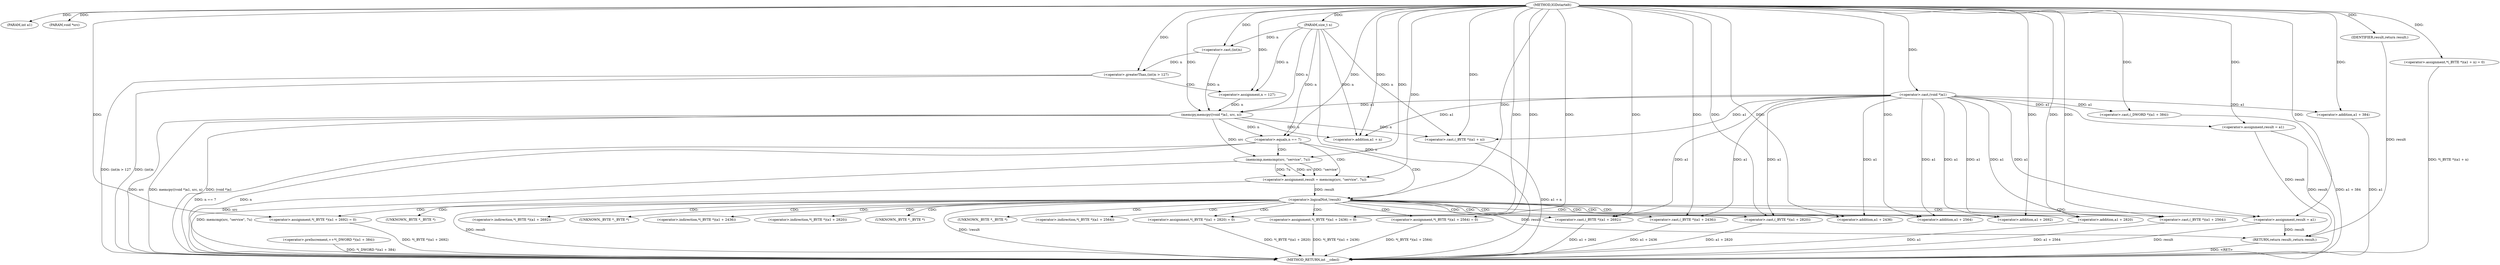 digraph IGDstartelt {  
"1000102" [label = "(METHOD,IGDstartelt)" ]
"1000193" [label = "(METHOD_RETURN,int __cdecl)" ]
"1000103" [label = "(PARAM,int a1)" ]
"1000104" [label = "(PARAM,void *src)" ]
"1000105" [label = "(PARAM,size_t n)" ]
"1000109" [label = "(<operator>.greaterThan,(int)n > 127)" ]
"1000110" [label = "(<operator>.cast,(int)n)" ]
"1000114" [label = "(<operator>.assignment,n = 127)" ]
"1000117" [label = "(memcpy,memcpy((void *)a1, src, n))" ]
"1000118" [label = "(<operator>.cast,(void *)a1)" ]
"1000123" [label = "(<operator>.assignment,*(_BYTE *)(a1 + n) = 0)" ]
"1000125" [label = "(<operator>.cast,(_BYTE *)(a1 + n))" ]
"1000127" [label = "(<operator>.addition,a1 + n)" ]
"1000131" [label = "(<operator>.assignment,result = a1)" ]
"1000134" [label = "(<operator>.preIncrement,++*(_DWORD *)(a1 + 384))" ]
"1000136" [label = "(<operator>.cast,(_DWORD *)(a1 + 384))" ]
"1000138" [label = "(<operator>.addition,a1 + 384)" ]
"1000142" [label = "(<operator>.equals,n == 7)" ]
"1000146" [label = "(<operator>.assignment,result = memcmp(src, \"service\", 7u))" ]
"1000148" [label = "(memcmp,memcmp(src, \"service\", 7u))" ]
"1000153" [label = "(<operator>.logicalNot,!result)" ]
"1000156" [label = "(<operator>.assignment,*(_BYTE *)(a1 + 2436) = 0)" ]
"1000158" [label = "(<operator>.cast,(_BYTE *)(a1 + 2436))" ]
"1000160" [label = "(<operator>.addition,a1 + 2436)" ]
"1000164" [label = "(<operator>.assignment,*(_BYTE *)(a1 + 2564) = 0)" ]
"1000166" [label = "(<operator>.cast,(_BYTE *)(a1 + 2564))" ]
"1000168" [label = "(<operator>.addition,a1 + 2564)" ]
"1000172" [label = "(<operator>.assignment,*(_BYTE *)(a1 + 2692) = 0)" ]
"1000174" [label = "(<operator>.cast,(_BYTE *)(a1 + 2692))" ]
"1000176" [label = "(<operator>.addition,a1 + 2692)" ]
"1000180" [label = "(<operator>.assignment,result = a1)" ]
"1000183" [label = "(<operator>.assignment,*(_BYTE *)(a1 + 2820) = 0)" ]
"1000185" [label = "(<operator>.cast,(_BYTE *)(a1 + 2820))" ]
"1000187" [label = "(<operator>.addition,a1 + 2820)" ]
"1000191" [label = "(RETURN,return result;,return result;)" ]
"1000192" [label = "(IDENTIFIER,result,return result;)" ]
"1000157" [label = "(<operator>.indirection,*(_BYTE *)(a1 + 2436))" ]
"1000159" [label = "(UNKNOWN,_BYTE *,_BYTE *)" ]
"1000165" [label = "(<operator>.indirection,*(_BYTE *)(a1 + 2564))" ]
"1000167" [label = "(UNKNOWN,_BYTE *,_BYTE *)" ]
"1000173" [label = "(<operator>.indirection,*(_BYTE *)(a1 + 2692))" ]
"1000175" [label = "(UNKNOWN,_BYTE *,_BYTE *)" ]
"1000184" [label = "(<operator>.indirection,*(_BYTE *)(a1 + 2820))" ]
"1000186" [label = "(UNKNOWN,_BYTE *,_BYTE *)" ]
  "1000191" -> "1000193"  [ label = "DDG: <RET>"] 
  "1000156" -> "1000193"  [ label = "DDG: *(_BYTE *)(a1 + 2436)"] 
  "1000117" -> "1000193"  [ label = "DDG: src"] 
  "1000146" -> "1000193"  [ label = "DDG: memcmp(src, \"service\", 7u)"] 
  "1000136" -> "1000193"  [ label = "DDG: a1 + 384"] 
  "1000187" -> "1000193"  [ label = "DDG: a1"] 
  "1000174" -> "1000193"  [ label = "DDG: a1 + 2692"] 
  "1000172" -> "1000193"  [ label = "DDG: *(_BYTE *)(a1 + 2692)"] 
  "1000158" -> "1000193"  [ label = "DDG: a1 + 2436"] 
  "1000180" -> "1000193"  [ label = "DDG: result"] 
  "1000142" -> "1000193"  [ label = "DDG: n"] 
  "1000117" -> "1000193"  [ label = "DDG: memcpy((void *)a1, src, n)"] 
  "1000125" -> "1000193"  [ label = "DDG: a1 + n"] 
  "1000138" -> "1000193"  [ label = "DDG: a1"] 
  "1000109" -> "1000193"  [ label = "DDG: (int)n > 127"] 
  "1000123" -> "1000193"  [ label = "DDG: *(_BYTE *)(a1 + n)"] 
  "1000117" -> "1000193"  [ label = "DDG: (void *)a1"] 
  "1000142" -> "1000193"  [ label = "DDG: n == 7"] 
  "1000105" -> "1000193"  [ label = "DDG: n"] 
  "1000183" -> "1000193"  [ label = "DDG: *(_BYTE *)(a1 + 2820)"] 
  "1000153" -> "1000193"  [ label = "DDG: !result"] 
  "1000109" -> "1000193"  [ label = "DDG: (int)n"] 
  "1000148" -> "1000193"  [ label = "DDG: src"] 
  "1000134" -> "1000193"  [ label = "DDG: *(_DWORD *)(a1 + 384)"] 
  "1000185" -> "1000193"  [ label = "DDG: a1 + 2820"] 
  "1000153" -> "1000193"  [ label = "DDG: result"] 
  "1000166" -> "1000193"  [ label = "DDG: a1 + 2564"] 
  "1000164" -> "1000193"  [ label = "DDG: *(_BYTE *)(a1 + 2564)"] 
  "1000131" -> "1000193"  [ label = "DDG: result"] 
  "1000102" -> "1000103"  [ label = "DDG: "] 
  "1000102" -> "1000104"  [ label = "DDG: "] 
  "1000102" -> "1000105"  [ label = "DDG: "] 
  "1000110" -> "1000109"  [ label = "DDG: n"] 
  "1000105" -> "1000110"  [ label = "DDG: n"] 
  "1000102" -> "1000110"  [ label = "DDG: "] 
  "1000102" -> "1000109"  [ label = "DDG: "] 
  "1000102" -> "1000114"  [ label = "DDG: "] 
  "1000105" -> "1000114"  [ label = "DDG: n"] 
  "1000118" -> "1000117"  [ label = "DDG: a1"] 
  "1000102" -> "1000118"  [ label = "DDG: "] 
  "1000102" -> "1000117"  [ label = "DDG: "] 
  "1000114" -> "1000117"  [ label = "DDG: n"] 
  "1000110" -> "1000117"  [ label = "DDG: n"] 
  "1000105" -> "1000117"  [ label = "DDG: n"] 
  "1000102" -> "1000123"  [ label = "DDG: "] 
  "1000118" -> "1000125"  [ label = "DDG: a1"] 
  "1000102" -> "1000125"  [ label = "DDG: "] 
  "1000117" -> "1000125"  [ label = "DDG: n"] 
  "1000105" -> "1000125"  [ label = "DDG: n"] 
  "1000118" -> "1000127"  [ label = "DDG: a1"] 
  "1000102" -> "1000127"  [ label = "DDG: "] 
  "1000117" -> "1000127"  [ label = "DDG: n"] 
  "1000105" -> "1000127"  [ label = "DDG: n"] 
  "1000102" -> "1000131"  [ label = "DDG: "] 
  "1000118" -> "1000131"  [ label = "DDG: a1"] 
  "1000102" -> "1000136"  [ label = "DDG: "] 
  "1000118" -> "1000136"  [ label = "DDG: a1"] 
  "1000102" -> "1000138"  [ label = "DDG: "] 
  "1000118" -> "1000138"  [ label = "DDG: a1"] 
  "1000105" -> "1000142"  [ label = "DDG: n"] 
  "1000102" -> "1000142"  [ label = "DDG: "] 
  "1000117" -> "1000142"  [ label = "DDG: n"] 
  "1000148" -> "1000146"  [ label = "DDG: src"] 
  "1000148" -> "1000146"  [ label = "DDG: \"service\""] 
  "1000148" -> "1000146"  [ label = "DDG: 7u"] 
  "1000102" -> "1000146"  [ label = "DDG: "] 
  "1000117" -> "1000148"  [ label = "DDG: src"] 
  "1000102" -> "1000148"  [ label = "DDG: "] 
  "1000146" -> "1000153"  [ label = "DDG: result"] 
  "1000102" -> "1000153"  [ label = "DDG: "] 
  "1000102" -> "1000156"  [ label = "DDG: "] 
  "1000102" -> "1000158"  [ label = "DDG: "] 
  "1000118" -> "1000158"  [ label = "DDG: a1"] 
  "1000102" -> "1000160"  [ label = "DDG: "] 
  "1000118" -> "1000160"  [ label = "DDG: a1"] 
  "1000102" -> "1000164"  [ label = "DDG: "] 
  "1000102" -> "1000166"  [ label = "DDG: "] 
  "1000118" -> "1000166"  [ label = "DDG: a1"] 
  "1000102" -> "1000168"  [ label = "DDG: "] 
  "1000118" -> "1000168"  [ label = "DDG: a1"] 
  "1000102" -> "1000172"  [ label = "DDG: "] 
  "1000102" -> "1000174"  [ label = "DDG: "] 
  "1000118" -> "1000174"  [ label = "DDG: a1"] 
  "1000102" -> "1000176"  [ label = "DDG: "] 
  "1000118" -> "1000176"  [ label = "DDG: a1"] 
  "1000102" -> "1000180"  [ label = "DDG: "] 
  "1000118" -> "1000180"  [ label = "DDG: a1"] 
  "1000102" -> "1000183"  [ label = "DDG: "] 
  "1000102" -> "1000185"  [ label = "DDG: "] 
  "1000118" -> "1000185"  [ label = "DDG: a1"] 
  "1000102" -> "1000187"  [ label = "DDG: "] 
  "1000118" -> "1000187"  [ label = "DDG: a1"] 
  "1000192" -> "1000191"  [ label = "DDG: result"] 
  "1000180" -> "1000191"  [ label = "DDG: result"] 
  "1000153" -> "1000191"  [ label = "DDG: result"] 
  "1000131" -> "1000191"  [ label = "DDG: result"] 
  "1000102" -> "1000192"  [ label = "DDG: "] 
  "1000109" -> "1000114"  [ label = "CDG: "] 
  "1000142" -> "1000153"  [ label = "CDG: "] 
  "1000142" -> "1000148"  [ label = "CDG: "] 
  "1000142" -> "1000146"  [ label = "CDG: "] 
  "1000153" -> "1000176"  [ label = "CDG: "] 
  "1000153" -> "1000175"  [ label = "CDG: "] 
  "1000153" -> "1000174"  [ label = "CDG: "] 
  "1000153" -> "1000173"  [ label = "CDG: "] 
  "1000153" -> "1000172"  [ label = "CDG: "] 
  "1000153" -> "1000168"  [ label = "CDG: "] 
  "1000153" -> "1000167"  [ label = "CDG: "] 
  "1000153" -> "1000166"  [ label = "CDG: "] 
  "1000153" -> "1000165"  [ label = "CDG: "] 
  "1000153" -> "1000164"  [ label = "CDG: "] 
  "1000153" -> "1000187"  [ label = "CDG: "] 
  "1000153" -> "1000186"  [ label = "CDG: "] 
  "1000153" -> "1000185"  [ label = "CDG: "] 
  "1000153" -> "1000184"  [ label = "CDG: "] 
  "1000153" -> "1000183"  [ label = "CDG: "] 
  "1000153" -> "1000180"  [ label = "CDG: "] 
  "1000153" -> "1000160"  [ label = "CDG: "] 
  "1000153" -> "1000159"  [ label = "CDG: "] 
  "1000153" -> "1000158"  [ label = "CDG: "] 
  "1000153" -> "1000157"  [ label = "CDG: "] 
  "1000153" -> "1000156"  [ label = "CDG: "] 
}
